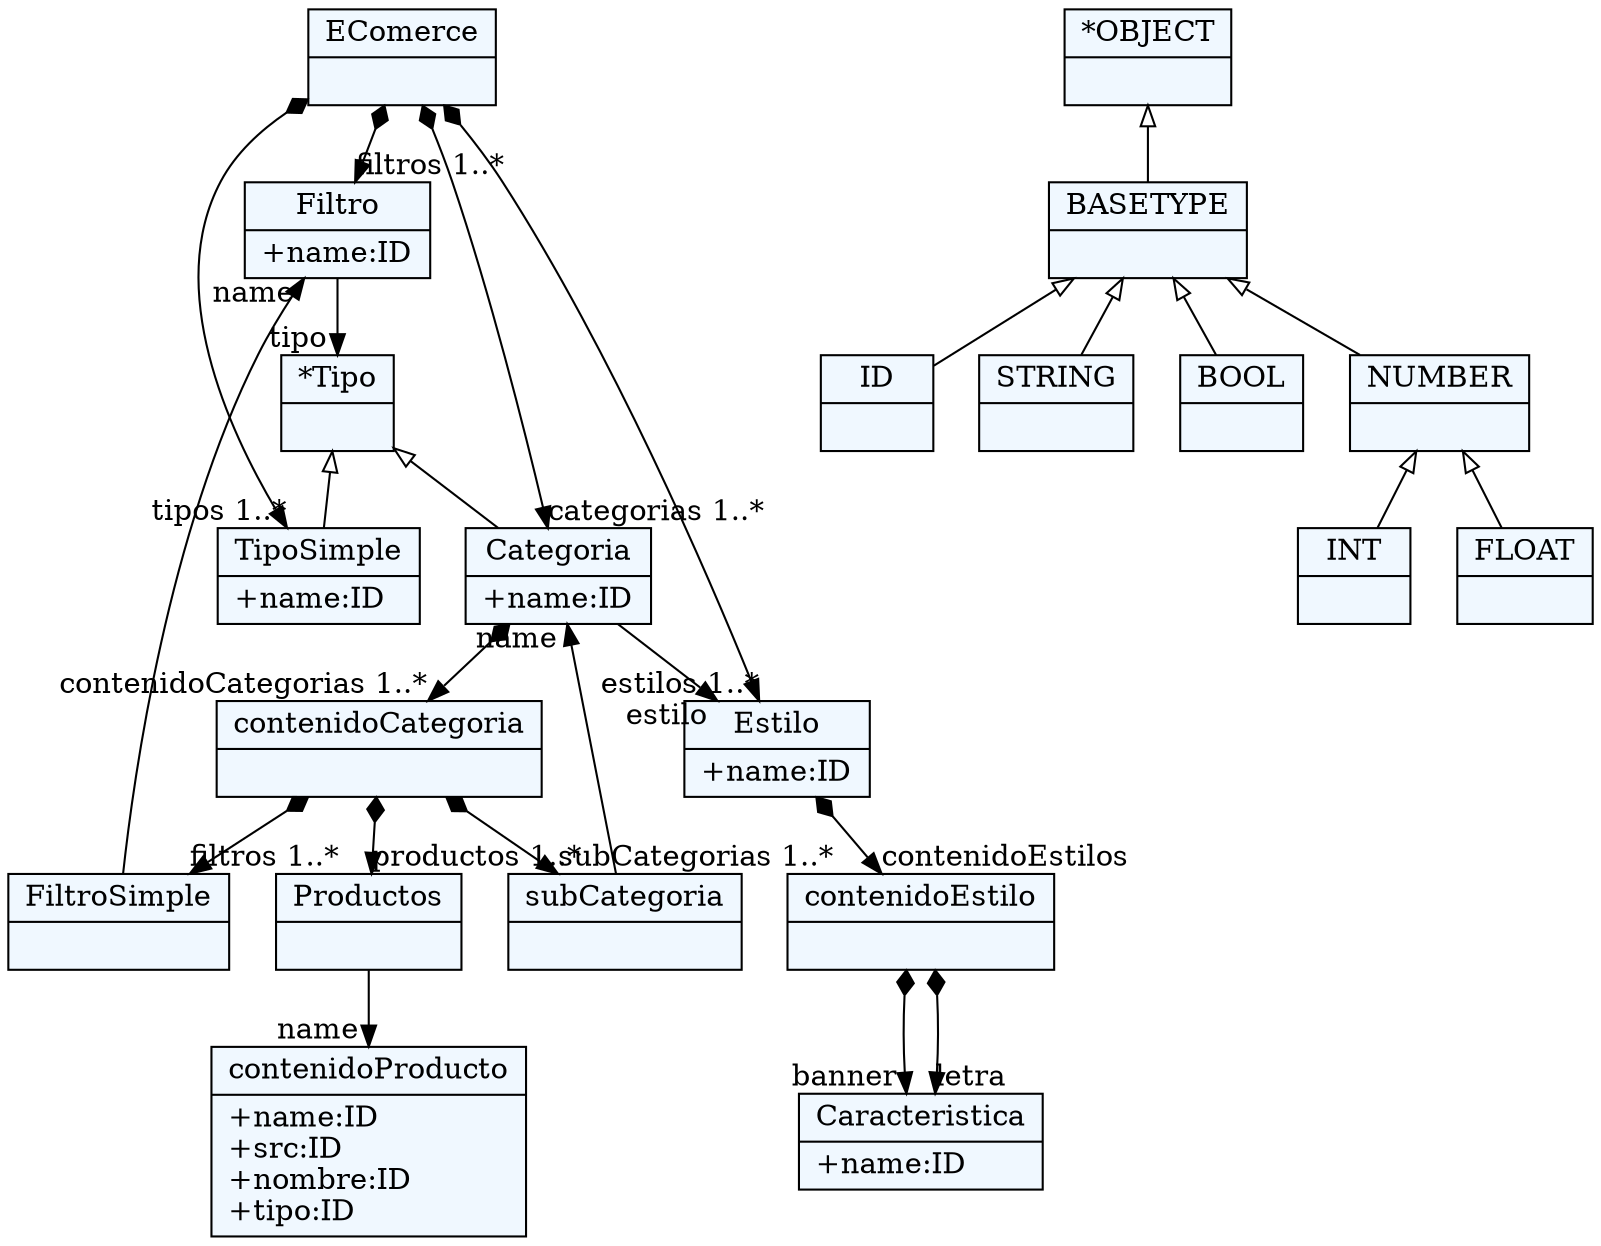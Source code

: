 
    digraph xtext {
    fontname = "Bitstream Vera Sans"
    fontsize = 8
    node[
        shape=record,
        style=filled,
        fillcolor=aliceblue
    ]
    nodesep = 0.3
    edge[dir=black,arrowtail=empty]


73891096 -> 73832336[arrowtail=diamond, dir=both, headlabel="tipos 1..*"]
73891096 -> 74158600[arrowtail=diamond, dir=both, headlabel="filtros 1..*"]
73891096 -> 73833280[arrowtail=diamond, dir=both, headlabel="estilos 1..*"]
73891096 -> 73886056[arrowtail=diamond, dir=both, headlabel="categorias 1..*"]
73891096[ label="{EComerce|}"]

73833280 -> 74161432[arrowtail=diamond, dir=both, headlabel="contenidoEstilos "]
73833280[ label="{Estilo|+name:ID\l}"]

73886056 -> 73833280[headlabel="estilo "]
73886056 -> 74145840[arrowtail=diamond, dir=both, headlabel="contenidoCategorias 1..*"]
73886056[ label="{Categoria|+name:ID\l}"]

74145840 -> 74148672[arrowtail=diamond, dir=both, headlabel="filtros 1..*"]
74145840 -> 74147256[arrowtail=diamond, dir=both, headlabel="subCategorias 1..*"]
74145840 -> 74159544[arrowtail=diamond, dir=both, headlabel="productos 1..*"]
74145840[ label="{contenidoCategoria|}"]

74147256 -> 73886056[headlabel="name "]
74147256[ label="{subCategoria|}"]

74148672 -> 74158600[headlabel="name "]
74148672[ label="{FiltroSimple|}"]

74158600 -> 74160016[headlabel="tipo "]
74158600[ label="{Filtro|+name:ID\l}"]

74160016[ label="{*Tipo|}"]
74160016 -> 73832336 [dir=back]
74160016 -> 73886056 [dir=back]

73832336[ label="{TipoSimple|+name:ID\l}"]

74161432 -> 74175456[arrowtail=diamond, dir=both, headlabel="banner "]
74161432 -> 74175456[arrowtail=diamond, dir=both, headlabel="letra "]
74161432[ label="{contenidoEstilo|}"]

74175456[ label="{Caracteristica|+name:ID\l}"]

74159544 -> 74146784[headlabel="name "]
74159544[ label="{Productos|}"]

74146784[ label="{contenidoProducto|+name:ID\l+src:ID\l+nombre:ID\l+tipo:ID\l}"]

73833752[ label="{ID|}"]

73888736[ label="{STRING|}"]

73890152[ label="{BOOL|}"]

73945136[ label="{INT|}"]

73946552[ label="{FLOAT|}"]

73947968[ label="{NUMBER|}"]
73947968 -> 73946552 [dir=back]
73947968 -> 73945136 [dir=back]

73884168[ label="{BASETYPE|}"]
73884168 -> 73947968 [dir=back]
73884168 -> 73890152 [dir=back]
73884168 -> 73833752 [dir=back]
73884168 -> 73888736 [dir=back]

73885584[ label="{*OBJECT|}"]
73885584 -> 73884168 [dir=back]


}
